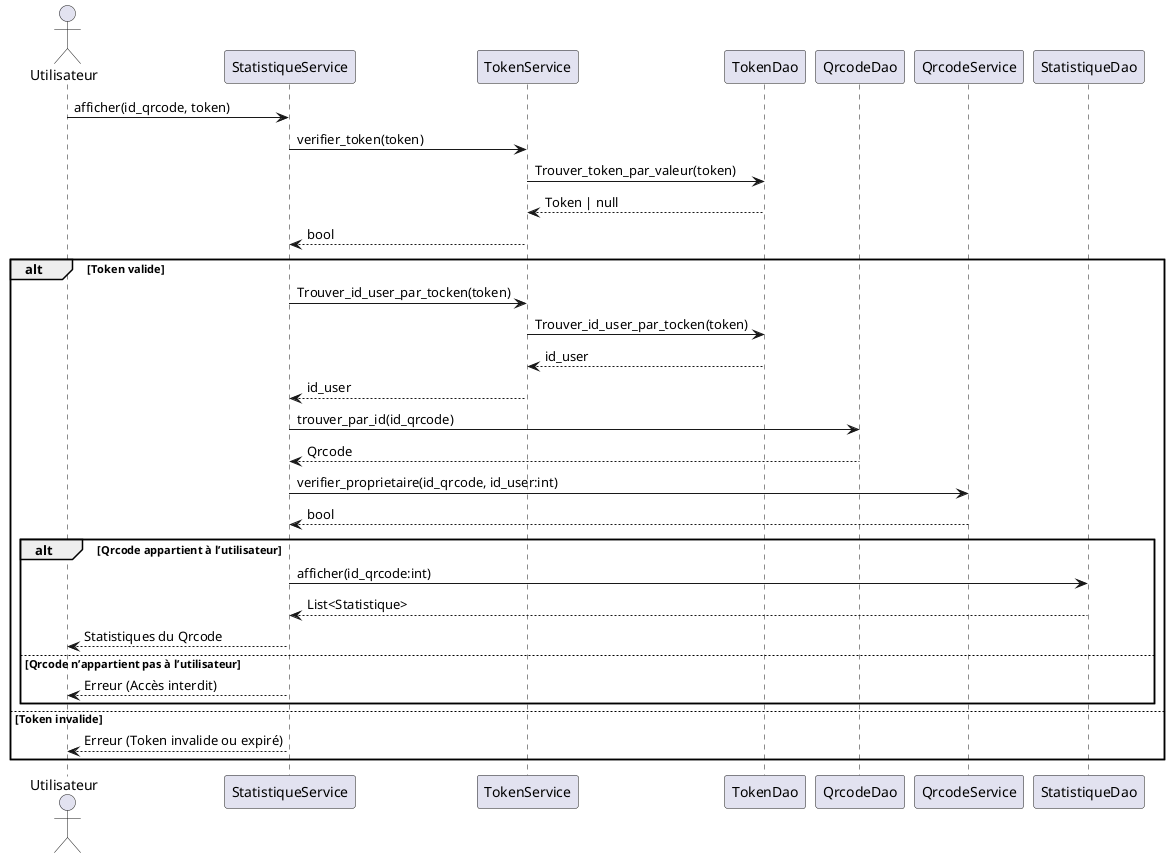 @startuml

/' 
-------------------------------------------------------------------
  NOTICE D’UTILISATION DANS VSCODE 

  1. Installer Java et Graphviz dans ton environnement :
     - Ouvre un terminal puis tape :
         sudo apt update
         sudo apt install -y default-jre graphviz

  2. Dans VSCode :
     - Installer l’extension "PlantUML"

  3. Exécution :
     - Ouvrir ce fichier .puml dans VSCode
     - Appuyer sur ALT + D pour générer et prévisualiser le diagramme
------------------------------------------------------------------- 
'/

actor Utilisateur

Utilisateur -> StatistiqueService : afficher(id_qrcode, token)

StatistiqueService -> TokenService : verifier_token(token)
TokenService -> TokenDao : Trouver_token_par_valeur(token)
TokenDao --> TokenService : Token | null
TokenService --> StatistiqueService : bool

alt Token valide
    StatistiqueService -> TokenService : Trouver_id_user_par_tocken(token)
    TokenService -> TokenDao : Trouver_id_user_par_tocken(token)
    TokenDao --> TokenService : id_user
    TokenService --> StatistiqueService : id_user

    StatistiqueService -> QrcodeDao : trouver_par_id(id_qrcode)
    QrcodeDao --> StatistiqueService : Qrcode

    StatistiqueService -> QrcodeService : verifier_proprietaire(id_qrcode, id_user:int)
    QrcodeService --> StatistiqueService : bool

    alt Qrcode appartient à l’utilisateur
        StatistiqueService -> StatistiqueDao : afficher(id_qrcode:int)
        StatistiqueDao --> StatistiqueService : List<Statistique>
        StatistiqueService --> Utilisateur : Statistiques du Qrcode
    else Qrcode n’appartient pas à l’utilisateur
        StatistiqueService --> Utilisateur : Erreur (Accès interdit)
    end
else Token invalide
    StatistiqueService --> Utilisateur : Erreur (Token invalide ou expiré)
end

@enduml
